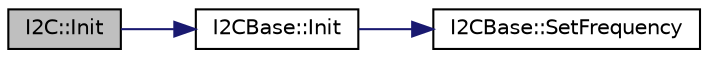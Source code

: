 digraph "I2C::Init"
{
  edge [fontname="Helvetica",fontsize="10",labelfontname="Helvetica",labelfontsize="10"];
  node [fontname="Helvetica",fontsize="10",shape=record];
  rankdir="LR";
  Node1 [label="I2C::Init",height=0.2,width=0.4,color="black", fillcolor="grey75", style="filled" fontcolor="black"];
  Node1 -> Node2 [color="midnightblue",fontsize="10",style="solid",fontname="Helvetica"];
  Node2 [label="I2CBase::Init",height=0.2,width=0.4,color="black", fillcolor="white", style="filled",URL="$classI2CBase.html#a20c5c091d8b8aca59536acd667d17f62",tooltip="Set the IO Pins to float high. "];
  Node2 -> Node3 [color="midnightblue",fontsize="10",style="solid",fontname="Helvetica"];
  Node3 [label="I2CBase::SetFrequency",height=0.2,width=0.4,color="black", fillcolor="white", style="filled",URL="$classI2CBase.html#a48517316dc5a4162fd8f50fe8f769066"];
}
